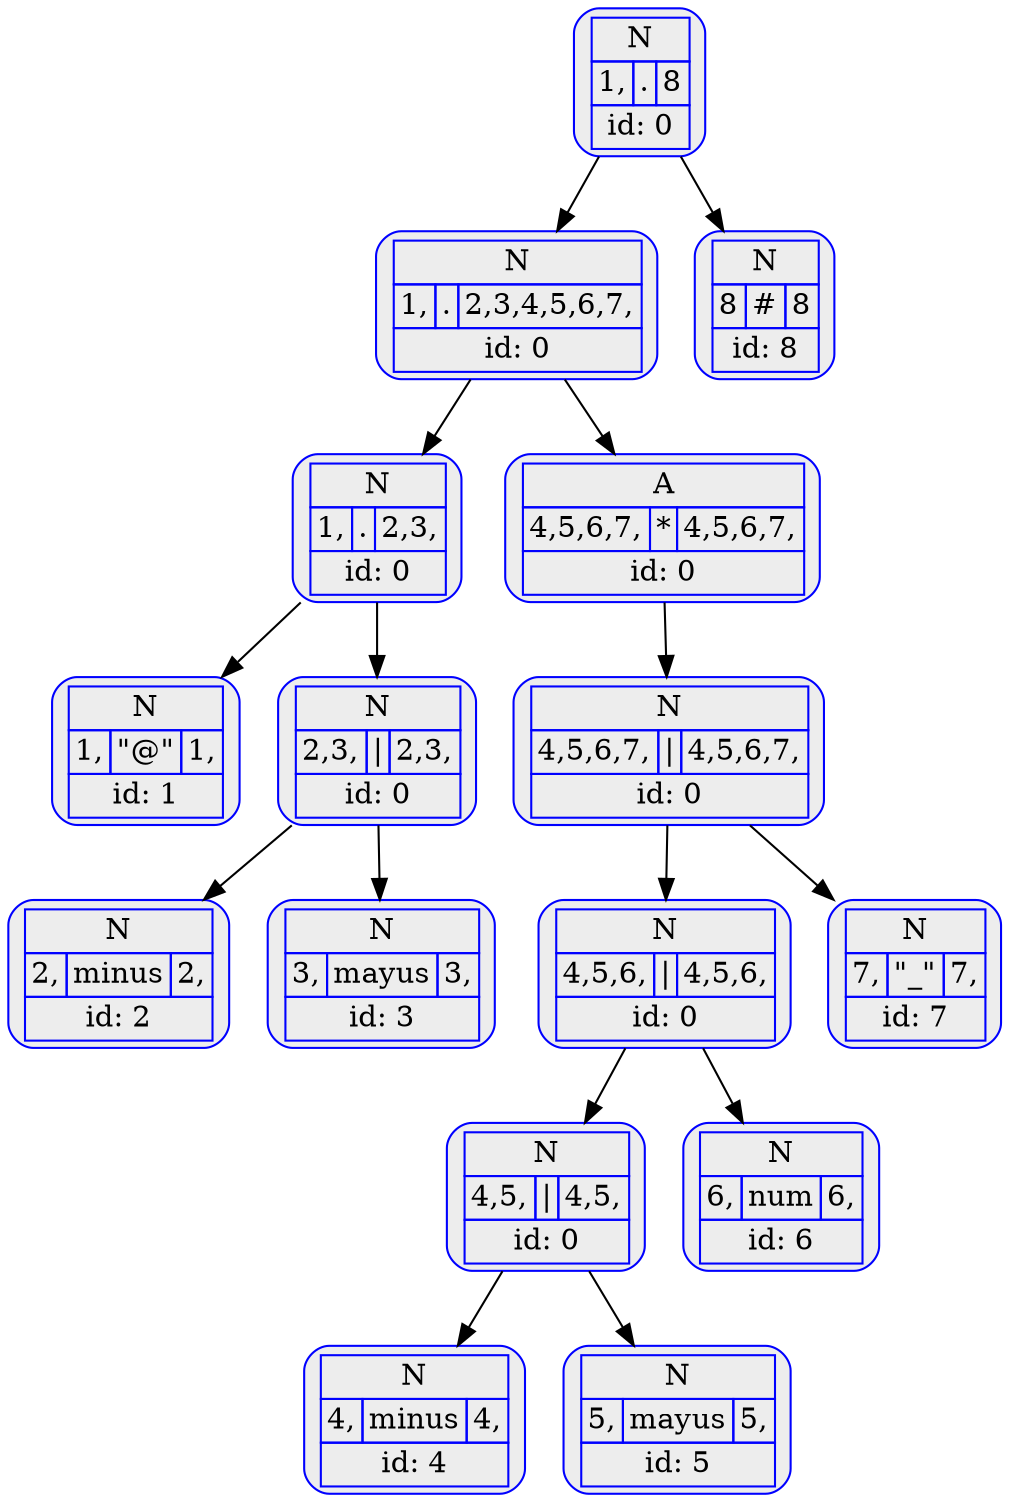 digraph G{
rankdir=UD
node[shape=box, color=black, style=filled, fillcolor=gray93record, color=blue ,style="rounded,filled", fillcolor=gray93];
concentrate=true
nodo16 [ label =< 
<table border='0' cellborder='1' color='blue' cellspacing='0'>
<tr><td colspan="3">N</td></tr>
<tr><td>1,</td><td>.</td><td>8</td></tr>
<tr><td colspan="3">id: 0</td></tr> 
</table>
>];
nodo14 [ label =< 
<table border='0' cellborder='1' color='blue' cellspacing='0'>
<tr><td colspan="3">N</td></tr>
<tr><td>1,</td><td>.</td><td>2,3,4,5,6,7,</td></tr>
<tr><td colspan="3">id: 0</td></tr> 
</table>
>];
nodo5 [ label =< 
<table border='0' cellborder='1' color='blue' cellspacing='0'>
<tr><td colspan="3">N</td></tr>
<tr><td>1,</td><td>.</td><td>2,3,</td></tr>
<tr><td colspan="3">id: 0</td></tr> 
</table>
>];
nodo1 [ label =< 
<table border='0' cellborder='1' color='blue' cellspacing='0'>
<tr><td colspan="3">N</td></tr>
<tr><td>1,</td><td>"@"</td><td>1,</td></tr>
<tr><td colspan="3">id: 1</td></tr> 
</table>
>];
nodo5->nodo1
nodo4 [ label =< 
<table border='0' cellborder='1' color='blue' cellspacing='0'>
<tr><td colspan="3">N</td></tr>
<tr><td>2,3,</td><td>|</td><td>2,3,</td></tr>
<tr><td colspan="3">id: 0</td></tr> 
</table>
>];
nodo2 [ label =< 
<table border='0' cellborder='1' color='blue' cellspacing='0'>
<tr><td colspan="3">N</td></tr>
<tr><td>2,</td><td>minus</td><td>2,</td></tr>
<tr><td colspan="3">id: 2</td></tr> 
</table>
>];
nodo4->nodo2
nodo3 [ label =< 
<table border='0' cellborder='1' color='blue' cellspacing='0'>
<tr><td colspan="3">N</td></tr>
<tr><td>3,</td><td>mayus</td><td>3,</td></tr>
<tr><td colspan="3">id: 3</td></tr> 
</table>
>];
nodo4->nodo3
nodo5->nodo4
nodo14->nodo5
nodo13 [ label =< 
<table border='0' cellborder='1' color='blue' cellspacing='0'>
<tr><td colspan="3">A</td></tr>
<tr><td>4,5,6,7,</td><td>*</td><td>4,5,6,7,</td></tr>
<tr><td colspan="3">id: 0</td></tr> 
</table>
>];
nodo12 [ label =< 
<table border='0' cellborder='1' color='blue' cellspacing='0'>
<tr><td colspan="3">N</td></tr>
<tr><td>4,5,6,7,</td><td>|</td><td>4,5,6,7,</td></tr>
<tr><td colspan="3">id: 0</td></tr> 
</table>
>];
nodo10 [ label =< 
<table border='0' cellborder='1' color='blue' cellspacing='0'>
<tr><td colspan="3">N</td></tr>
<tr><td>4,5,6,</td><td>|</td><td>4,5,6,</td></tr>
<tr><td colspan="3">id: 0</td></tr> 
</table>
>];
nodo8 [ label =< 
<table border='0' cellborder='1' color='blue' cellspacing='0'>
<tr><td colspan="3">N</td></tr>
<tr><td>4,5,</td><td>|</td><td>4,5,</td></tr>
<tr><td colspan="3">id: 0</td></tr> 
</table>
>];
nodo6 [ label =< 
<table border='0' cellborder='1' color='blue' cellspacing='0'>
<tr><td colspan="3">N</td></tr>
<tr><td>4,</td><td>minus</td><td>4,</td></tr>
<tr><td colspan="3">id: 4</td></tr> 
</table>
>];
nodo8->nodo6
nodo7 [ label =< 
<table border='0' cellborder='1' color='blue' cellspacing='0'>
<tr><td colspan="3">N</td></tr>
<tr><td>5,</td><td>mayus</td><td>5,</td></tr>
<tr><td colspan="3">id: 5</td></tr> 
</table>
>];
nodo8->nodo7
nodo10->nodo8
nodo9 [ label =< 
<table border='0' cellborder='1' color='blue' cellspacing='0'>
<tr><td colspan="3">N</td></tr>
<tr><td>6,</td><td>num</td><td>6,</td></tr>
<tr><td colspan="3">id: 6</td></tr> 
</table>
>];
nodo10->nodo9
nodo12->nodo10
nodo11 [ label =< 
<table border='0' cellborder='1' color='blue' cellspacing='0'>
<tr><td colspan="3">N</td></tr>
<tr><td>7,</td><td>"_"</td><td>7,</td></tr>
<tr><td colspan="3">id: 7</td></tr> 
</table>
>];
nodo12->nodo11
nodo13->nodo12
nodo14->nodo13
nodo16->nodo14
nodo15 [ label =< 
<table border='0' cellborder='1' color='blue' cellspacing='0'>
<tr><td colspan="3">N</td></tr>
<tr><td>8</td><td>#</td><td>8</td></tr>
<tr><td colspan="3">id: 8</td></tr> 
</table>
>];
nodo16->nodo15

}
